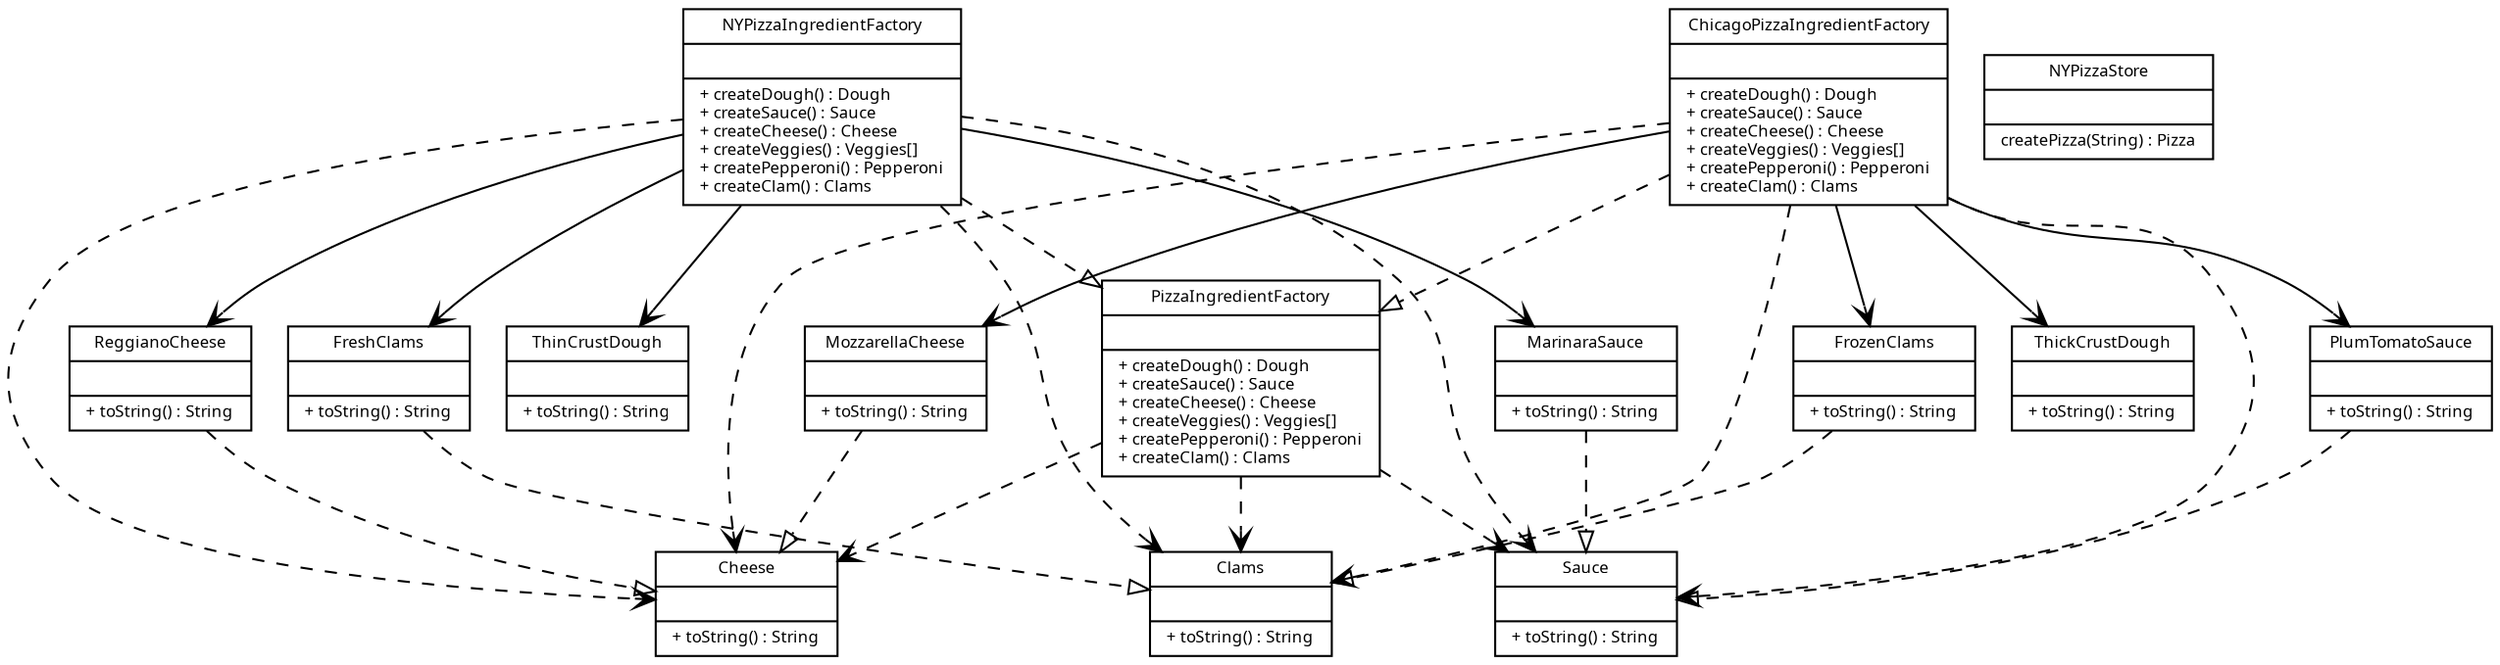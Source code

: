 digraph G {
node [
	fontname = "Sans"
	fontsize = 8
	shape = "record"
]

Cheese[
	label = "{Cheese||+ toString() : String\l}"
]

ChicagoPizzaIngredientFactory[
	label = "{ChicagoPizzaIngredientFactory||+ createDough() : Dough\l+ createSauce() : Sauce\l+ createCheese() : Cheese\l+ createVeggies() : Veggies[]\l+ createPepperoni() : Pepperoni\l+ createClam() : Clams\l}"
]

Clams[
	label = "{Clams||+ toString() : String\l}"
]

FreshClams[
	label = "{FreshClams||+ toString() : String\l}"
]

FrozenClams[
	label = "{FrozenClams||+ toString() : String\l}"
]

MarinaraSauce[
	label = "{MarinaraSauce||+ toString() : String\l}"
]

MozzarellaCheese[
	label = "{MozzarellaCheese||+ toString() : String\l}"
]

NYPizzaIngredientFactory[
	label = "{NYPizzaIngredientFactory||+ createDough() : Dough\l+ createSauce() : Sauce\l+ createCheese() : Cheese\l+ createVeggies() : Veggies[]\l+ createPepperoni() : Pepperoni\l+ createClam() : Clams\l}"
]

PizzaIngredientFactory[
	label = "{PizzaIngredientFactory||+ createDough() : Dough\l+ createSauce() : Sauce\l+ createCheese() : Cheese\l+ createVeggies() : Veggies[]\l+ createPepperoni() : Pepperoni\l+ createClam() : Clams\l}"
]

PlumTomatoSauce[
	label = "{PlumTomatoSauce||+ toString() : String\l}"
]

ReggianoCheese[
	label = "{ReggianoCheese||+ toString() : String\l}"
]

Sauce[
	label = "{Sauce||+ toString() : String\l}"
]

ThickCrustDough[
	label = "{ThickCrustDough||+ toString() : String\l}"
]

ThinCrustDough[
	label = "{ThinCrustDough||+ toString() : String\l}"
]

NYPizzaStore[
	label = "{NYPizzaStore|| createPizza(String) : Pizza\l}"
]


edge [
	arrowhead = "empty"
	style = "dashed"
]

ChicagoPizzaIngredientFactory -> PizzaIngredientFactory
FreshClams -> Clams
FrozenClams -> Clams
MarinaraSauce -> Sauce
MozzarellaCheese -> Cheese
NYPizzaIngredientFactory -> PizzaIngredientFactory
PlumTomatoSauce -> Sauce
ReggianoCheese -> Cheese

edge [
	arrowhead = "vee"
	style = "solid"
]

ChicagoPizzaIngredientFactory -> ThickCrustDough
ChicagoPizzaIngredientFactory -> PlumTomatoSauce
ChicagoPizzaIngredientFactory -> MozzarellaCheese
ChicagoPizzaIngredientFactory -> FrozenClams
NYPizzaIngredientFactory -> ThinCrustDough
NYPizzaIngredientFactory -> MarinaraSauce
NYPizzaIngredientFactory -> ReggianoCheese
NYPizzaIngredientFactory -> FreshClams

edge [
	arrowhead = "vee"
	style = "dashed"
]

ChicagoPizzaIngredientFactory -> Sauce
ChicagoPizzaIngredientFactory -> Cheese
ChicagoPizzaIngredientFactory -> Clams
NYPizzaIngredientFactory -> Sauce
NYPizzaIngredientFactory -> Cheese
NYPizzaIngredientFactory -> Clams
PizzaIngredientFactory -> Sauce
PizzaIngredientFactory -> Cheese
PizzaIngredientFactory -> Clams


}